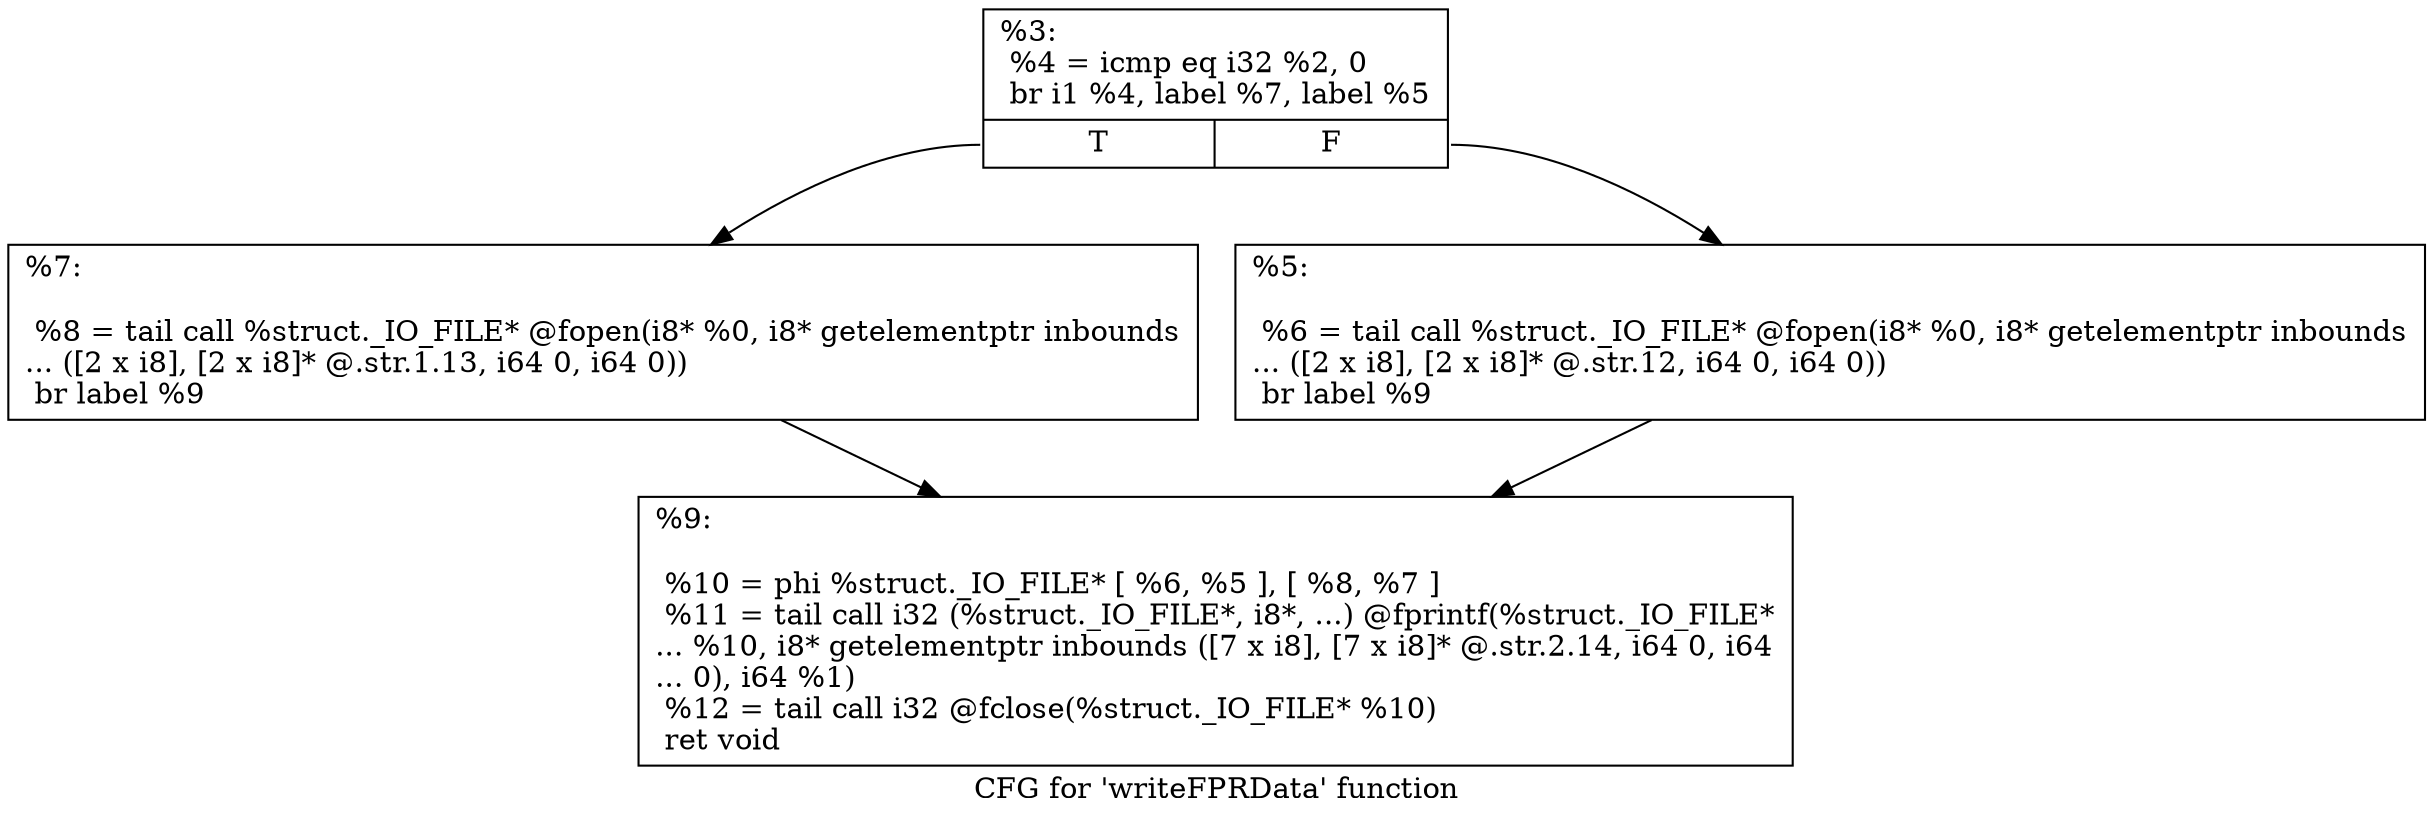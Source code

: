 digraph "CFG for 'writeFPRData' function" {
	label="CFG for 'writeFPRData' function";

	Node0x3160550 [shape=record,label="{%3:\l  %4 = icmp eq i32 %2, 0\l  br i1 %4, label %7, label %5\l|{<s0>T|<s1>F}}"];
	Node0x3160550:s0 -> Node0x31605f0;
	Node0x3160550:s1 -> Node0x31605a0;
	Node0x31605a0 [shape=record,label="{%5:\l\l  %6 = tail call %struct._IO_FILE* @fopen(i8* %0, i8* getelementptr inbounds\l... ([2 x i8], [2 x i8]* @.str.12, i64 0, i64 0))\l  br label %9\l}"];
	Node0x31605a0 -> Node0x3160640;
	Node0x31605f0 [shape=record,label="{%7:\l\l  %8 = tail call %struct._IO_FILE* @fopen(i8* %0, i8* getelementptr inbounds\l... ([2 x i8], [2 x i8]* @.str.1.13, i64 0, i64 0))\l  br label %9\l}"];
	Node0x31605f0 -> Node0x3160640;
	Node0x3160640 [shape=record,label="{%9:\l\l  %10 = phi %struct._IO_FILE* [ %6, %5 ], [ %8, %7 ]\l  %11 = tail call i32 (%struct._IO_FILE*, i8*, ...) @fprintf(%struct._IO_FILE*\l... %10, i8* getelementptr inbounds ([7 x i8], [7 x i8]* @.str.2.14, i64 0, i64\l... 0), i64 %1)\l  %12 = tail call i32 @fclose(%struct._IO_FILE* %10)\l  ret void\l}"];
}
